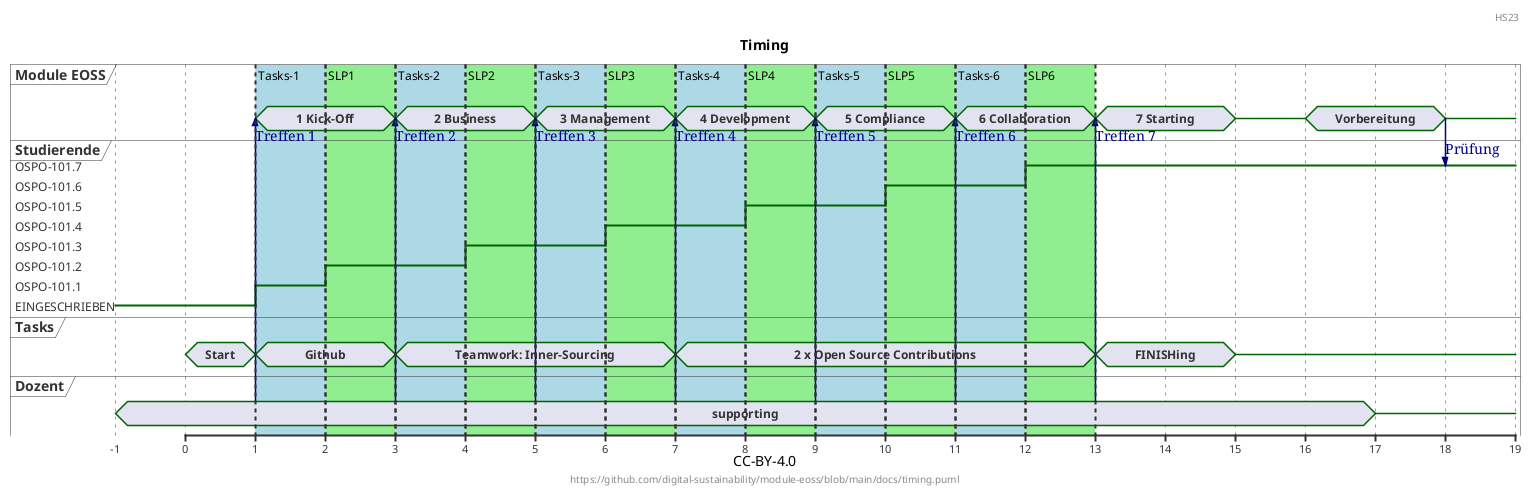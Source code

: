@startuml
Title Timing
header: HS23
footer: "https://github.com/digital-sustainability/module-eoss/blob/main/docs/timing.puml"
caption CC-BY-4.0

concise "Module EOSS" as eoss
robust "Studierende" as studi
concise "Tasks" as tasks
concise "Dozent" as dozent
scale 1 as 70 pixels

@-1
studi is EINGESCHRIEBEN
dozent is supporting

@+1
tasks is Start

@1
dozent -> eoss: Treffen 1
eoss is "1 Kick-Off"
tasks is Github
studi is OSPO-101.1

@+1
studi is OSPO-101.2

@+1
dozent -> eoss: Treffen 2
eoss is "2 Business"
tasks is "Teamwork: Inner-Sourcing"

@+1
studi is OSPO-101.3

@+1
dozent -> eoss: Treffen 3
eoss is "3 Management"

@+1
studi is OSPO-101.4

@+1
dozent -> eoss: Treffen 4
eoss is "4 Development"
tasks is "2 x Open Source Contributions"

@+1
studi is OSPO-101.5

@+1
dozent -> eoss: Treffen 5
eoss is "5 Compliance"

@+1
studi is OSPO-101.6

@+1
dozent -> eoss: Treffen 6
eoss is "6 Collaboration"

@+1
studi is OSPO-101.7

@+1
dozent -> eoss: Treffen 7
eoss is "7 Starting"
tasks is FINISHing

@+1

@+1
eoss is {-}
tasks is {-}

@+1
eoss is Vorbereitung

@+1
dozent is {-}

@+1
eoss -> studi: Prüfung
eoss is {-}

highlight 2 to 3 #lightgreen : SLP1
highlight 4 to 5 #lightgreen : SLP2
highlight 6 to 7 #lightgreen : SLP3
highlight 8 to 9 #lightgreen : SLP4
highlight 10 to 11 #lightgreen : SLP5
highlight 12 to 13 #lightgreen : SLP6

highlight 1 to 2 #lightblue : Tasks-1
highlight 3 to 4 #lightblue : Tasks-2
highlight 5 to 6 #lightblue : Tasks-3
highlight 7 to 8 #lightblue : Tasks-4
highlight 9 to 10 #lightblue : Tasks-5
highlight 11 to 12 #lightblue : Tasks-6

@enduml
